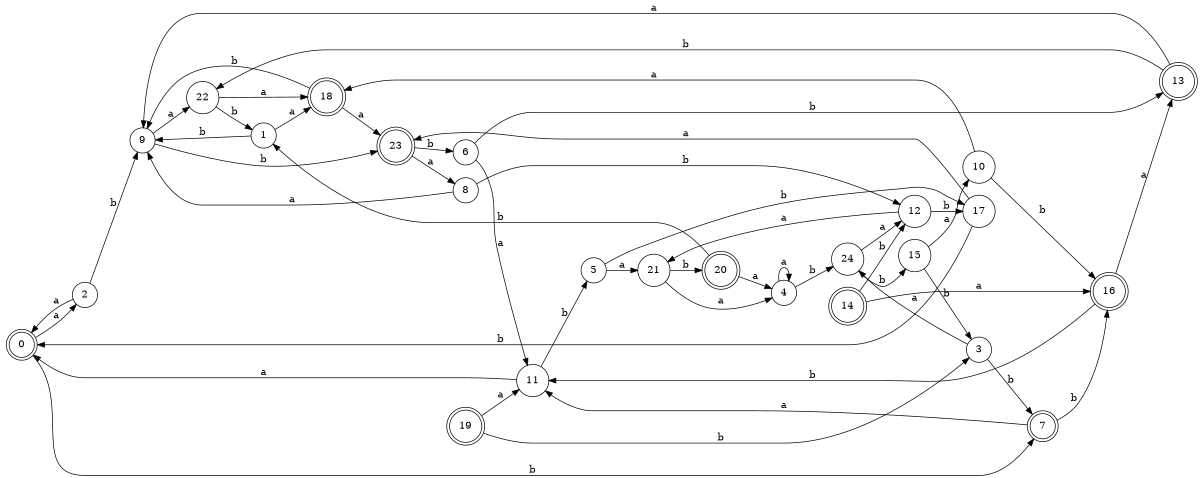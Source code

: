 digraph n20_3 {
__start0 [label="" shape="none"];

rankdir=LR;
size="8,5";

s0 [style="rounded,filled", color="black", fillcolor="white" shape="doublecircle", label="0"];
s1 [style="filled", color="black", fillcolor="white" shape="circle", label="1"];
s2 [style="filled", color="black", fillcolor="white" shape="circle", label="2"];
s3 [style="filled", color="black", fillcolor="white" shape="circle", label="3"];
s4 [style="filled", color="black", fillcolor="white" shape="circle", label="4"];
s5 [style="filled", color="black", fillcolor="white" shape="circle", label="5"];
s6 [style="filled", color="black", fillcolor="white" shape="circle", label="6"];
s7 [style="rounded,filled", color="black", fillcolor="white" shape="doublecircle", label="7"];
s8 [style="filled", color="black", fillcolor="white" shape="circle", label="8"];
s9 [style="filled", color="black", fillcolor="white" shape="circle", label="9"];
s10 [style="filled", color="black", fillcolor="white" shape="circle", label="10"];
s11 [style="filled", color="black", fillcolor="white" shape="circle", label="11"];
s12 [style="filled", color="black", fillcolor="white" shape="circle", label="12"];
s13 [style="rounded,filled", color="black", fillcolor="white" shape="doublecircle", label="13"];
s14 [style="rounded,filled", color="black", fillcolor="white" shape="doublecircle", label="14"];
s15 [style="filled", color="black", fillcolor="white" shape="circle", label="15"];
s16 [style="rounded,filled", color="black", fillcolor="white" shape="doublecircle", label="16"];
s17 [style="filled", color="black", fillcolor="white" shape="circle", label="17"];
s18 [style="rounded,filled", color="black", fillcolor="white" shape="doublecircle", label="18"];
s19 [style="rounded,filled", color="black", fillcolor="white" shape="doublecircle", label="19"];
s20 [style="rounded,filled", color="black", fillcolor="white" shape="doublecircle", label="20"];
s21 [style="filled", color="black", fillcolor="white" shape="circle", label="21"];
s22 [style="filled", color="black", fillcolor="white" shape="circle", label="22"];
s23 [style="rounded,filled", color="black", fillcolor="white" shape="doublecircle", label="23"];
s24 [style="filled", color="black", fillcolor="white" shape="circle", label="24"];
s0 -> s2 [label="a"];
s0 -> s7 [label="b"];
s1 -> s18 [label="a"];
s1 -> s9 [label="b"];
s2 -> s0 [label="a"];
s2 -> s9 [label="b"];
s3 -> s24 [label="a"];
s3 -> s7 [label="b"];
s4 -> s4 [label="a"];
s4 -> s24 [label="b"];
s5 -> s21 [label="a"];
s5 -> s17 [label="b"];
s6 -> s11 [label="a"];
s6 -> s13 [label="b"];
s7 -> s11 [label="a"];
s7 -> s16 [label="b"];
s8 -> s9 [label="a"];
s8 -> s12 [label="b"];
s9 -> s22 [label="a"];
s9 -> s23 [label="b"];
s10 -> s18 [label="a"];
s10 -> s16 [label="b"];
s11 -> s0 [label="a"];
s11 -> s5 [label="b"];
s12 -> s21 [label="a"];
s12 -> s17 [label="b"];
s13 -> s9 [label="a"];
s13 -> s22 [label="b"];
s14 -> s16 [label="a"];
s14 -> s12 [label="b"];
s15 -> s10 [label="a"];
s15 -> s3 [label="b"];
s16 -> s13 [label="a"];
s16 -> s11 [label="b"];
s17 -> s23 [label="a"];
s17 -> s0 [label="b"];
s18 -> s23 [label="a"];
s18 -> s9 [label="b"];
s19 -> s11 [label="a"];
s19 -> s3 [label="b"];
s20 -> s4 [label="a"];
s20 -> s1 [label="b"];
s21 -> s4 [label="a"];
s21 -> s20 [label="b"];
s22 -> s18 [label="a"];
s22 -> s1 [label="b"];
s23 -> s8 [label="a"];
s23 -> s6 [label="b"];
s24 -> s12 [label="a"];
s24 -> s15 [label="b"];

}
